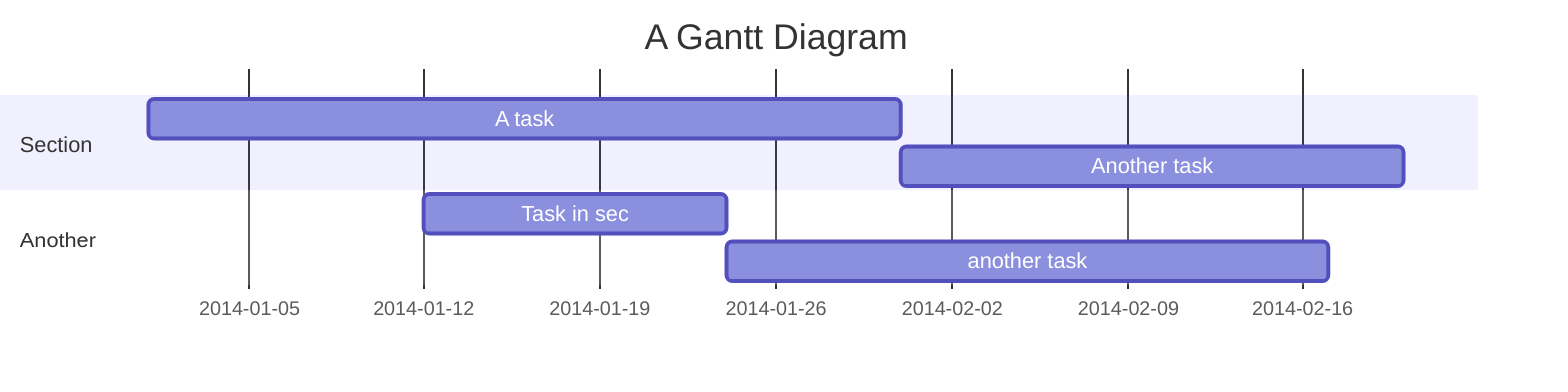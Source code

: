 gantt
title A Gantt Diagram
dateFormat  YYYY-MM-DD
section Section
A task           :a1, 2014-01-01, 30d
Another task     :after a1  , 20d
section Another
Task in sec      :2014-01-12  , 12d
another task     : 24d